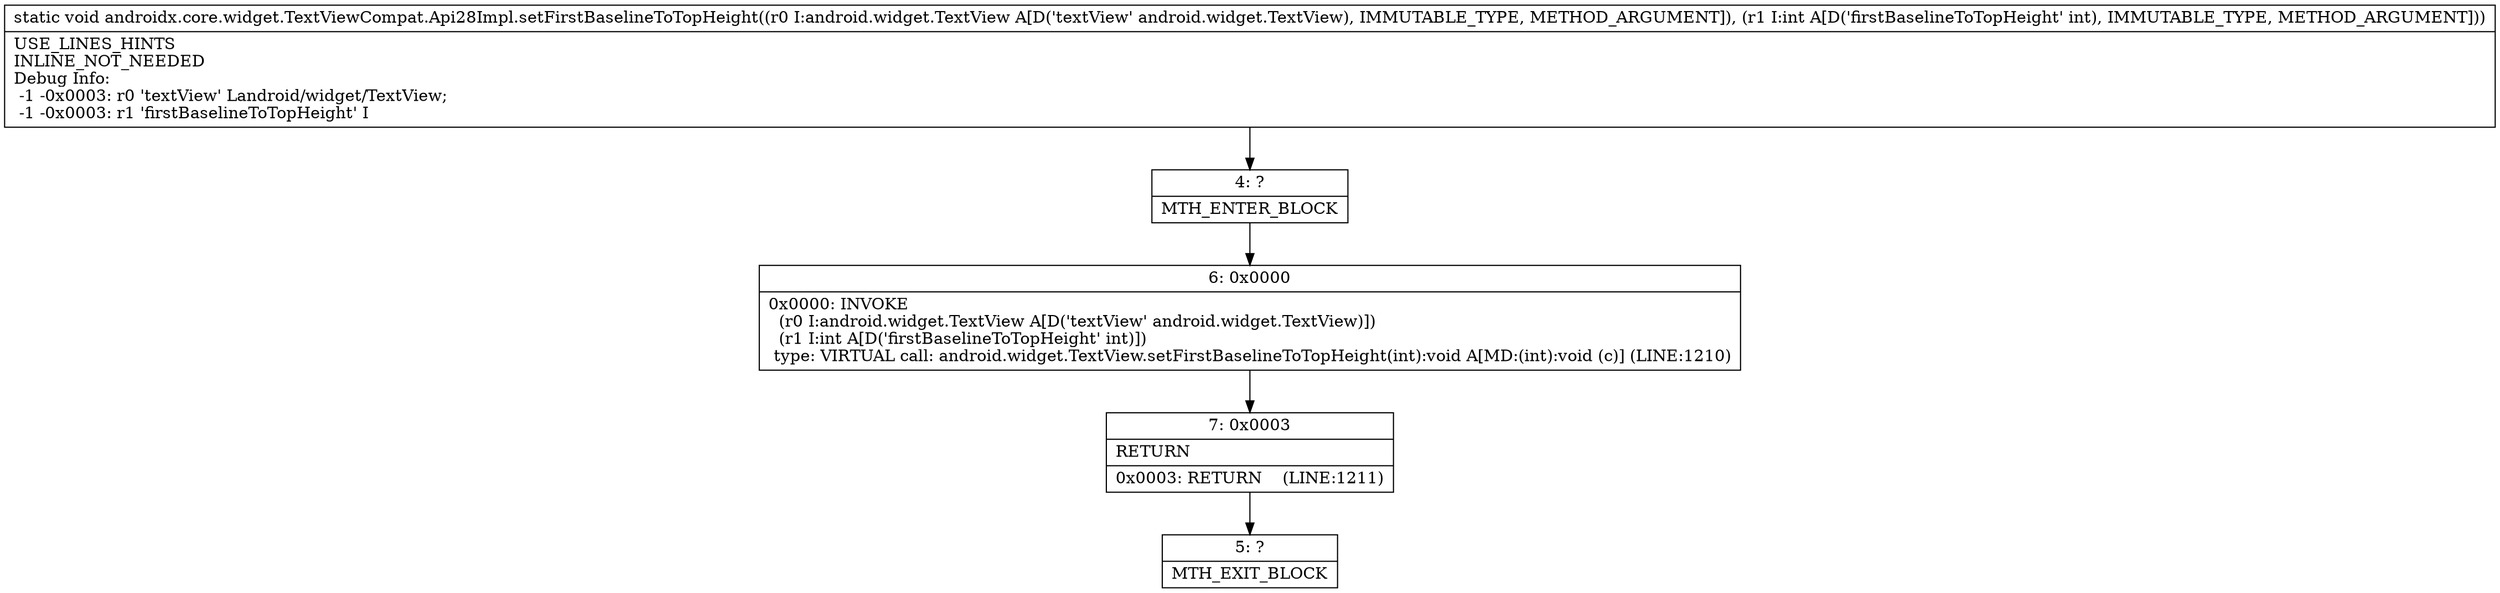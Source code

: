 digraph "CFG forandroidx.core.widget.TextViewCompat.Api28Impl.setFirstBaselineToTopHeight(Landroid\/widget\/TextView;I)V" {
Node_4 [shape=record,label="{4\:\ ?|MTH_ENTER_BLOCK\l}"];
Node_6 [shape=record,label="{6\:\ 0x0000|0x0000: INVOKE  \l  (r0 I:android.widget.TextView A[D('textView' android.widget.TextView)])\l  (r1 I:int A[D('firstBaselineToTopHeight' int)])\l type: VIRTUAL call: android.widget.TextView.setFirstBaselineToTopHeight(int):void A[MD:(int):void (c)] (LINE:1210)\l}"];
Node_7 [shape=record,label="{7\:\ 0x0003|RETURN\l|0x0003: RETURN    (LINE:1211)\l}"];
Node_5 [shape=record,label="{5\:\ ?|MTH_EXIT_BLOCK\l}"];
MethodNode[shape=record,label="{static void androidx.core.widget.TextViewCompat.Api28Impl.setFirstBaselineToTopHeight((r0 I:android.widget.TextView A[D('textView' android.widget.TextView), IMMUTABLE_TYPE, METHOD_ARGUMENT]), (r1 I:int A[D('firstBaselineToTopHeight' int), IMMUTABLE_TYPE, METHOD_ARGUMENT]))  | USE_LINES_HINTS\lINLINE_NOT_NEEDED\lDebug Info:\l  \-1 \-0x0003: r0 'textView' Landroid\/widget\/TextView;\l  \-1 \-0x0003: r1 'firstBaselineToTopHeight' I\l}"];
MethodNode -> Node_4;Node_4 -> Node_6;
Node_6 -> Node_7;
Node_7 -> Node_5;
}

